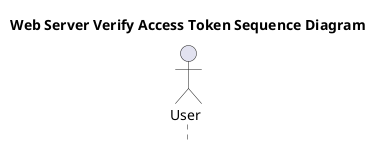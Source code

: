 @startuml Web Server Verify Access Token
title **Web Server Verify Access Token** Sequence Diagram
hide footbox
actor User
autonumber "<b>(0)"